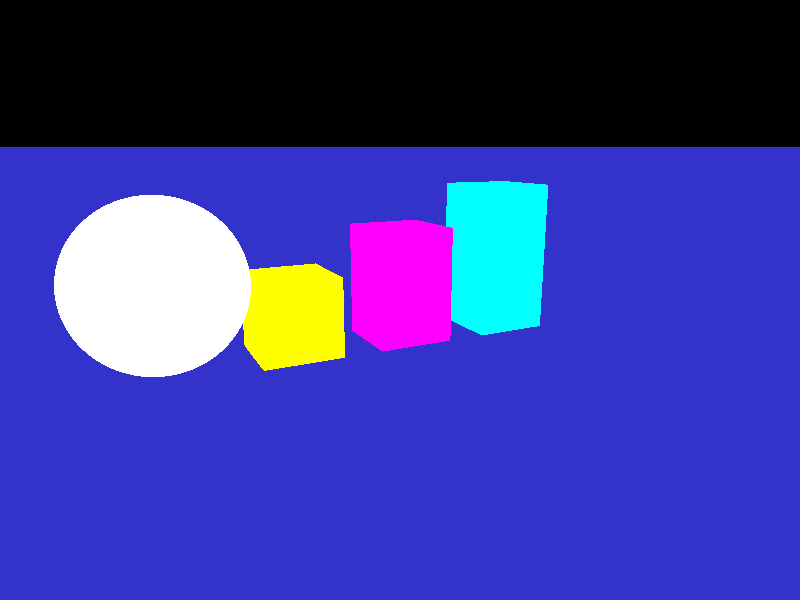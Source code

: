 camera {
   location  <-7, 4, -14>
   up        <0,  1,  0>
   right     <1.33333, 0,  0>
   look_at   <0, 0, 0>
}


light_source {<0, 9, -10> color rgb <1.5, 1.5, 1.5>}

box { <-1, -1, -1>, <1, 2, 1>
   pigment { color rgbf <1.0, 0.0, 1.0, 0.0>}
   finish {ambient 0.2 diffuse 0.6 specular 0.5  roughness 0.01}
}

box { <-4, -1, -1>, <-2, 1, 1>
   pigment { color rgbf <1.0, 1.0, 0.0, 0.0>}
   finish {ambient 0.2 diffuse 0.6 specular 0.5 roughness 0.01}
}

box { <2, -1, -1>, <4, 3, 1>
   pigment { color rgbf <0.0, 1.0, 1.0, 0.0>}
   finish {ambient 0.2 diffuse 0.6 specular 0.5 roughness 0.01}
}

sphere { <-6, 1, 0>, 2
   pigment { color rgb <1.0, 1.0, 1.0>}
   finish {ambient 0.2 diffuse 0.4 specular 0.5 roughness 0.01}
}

plane {<0, 1, 0>, -1
   pigment {color rgb <0.2, 0.2, 0.8>}
   finish {ambient 0.4 diffuse 0.8 reflection .5}
}
